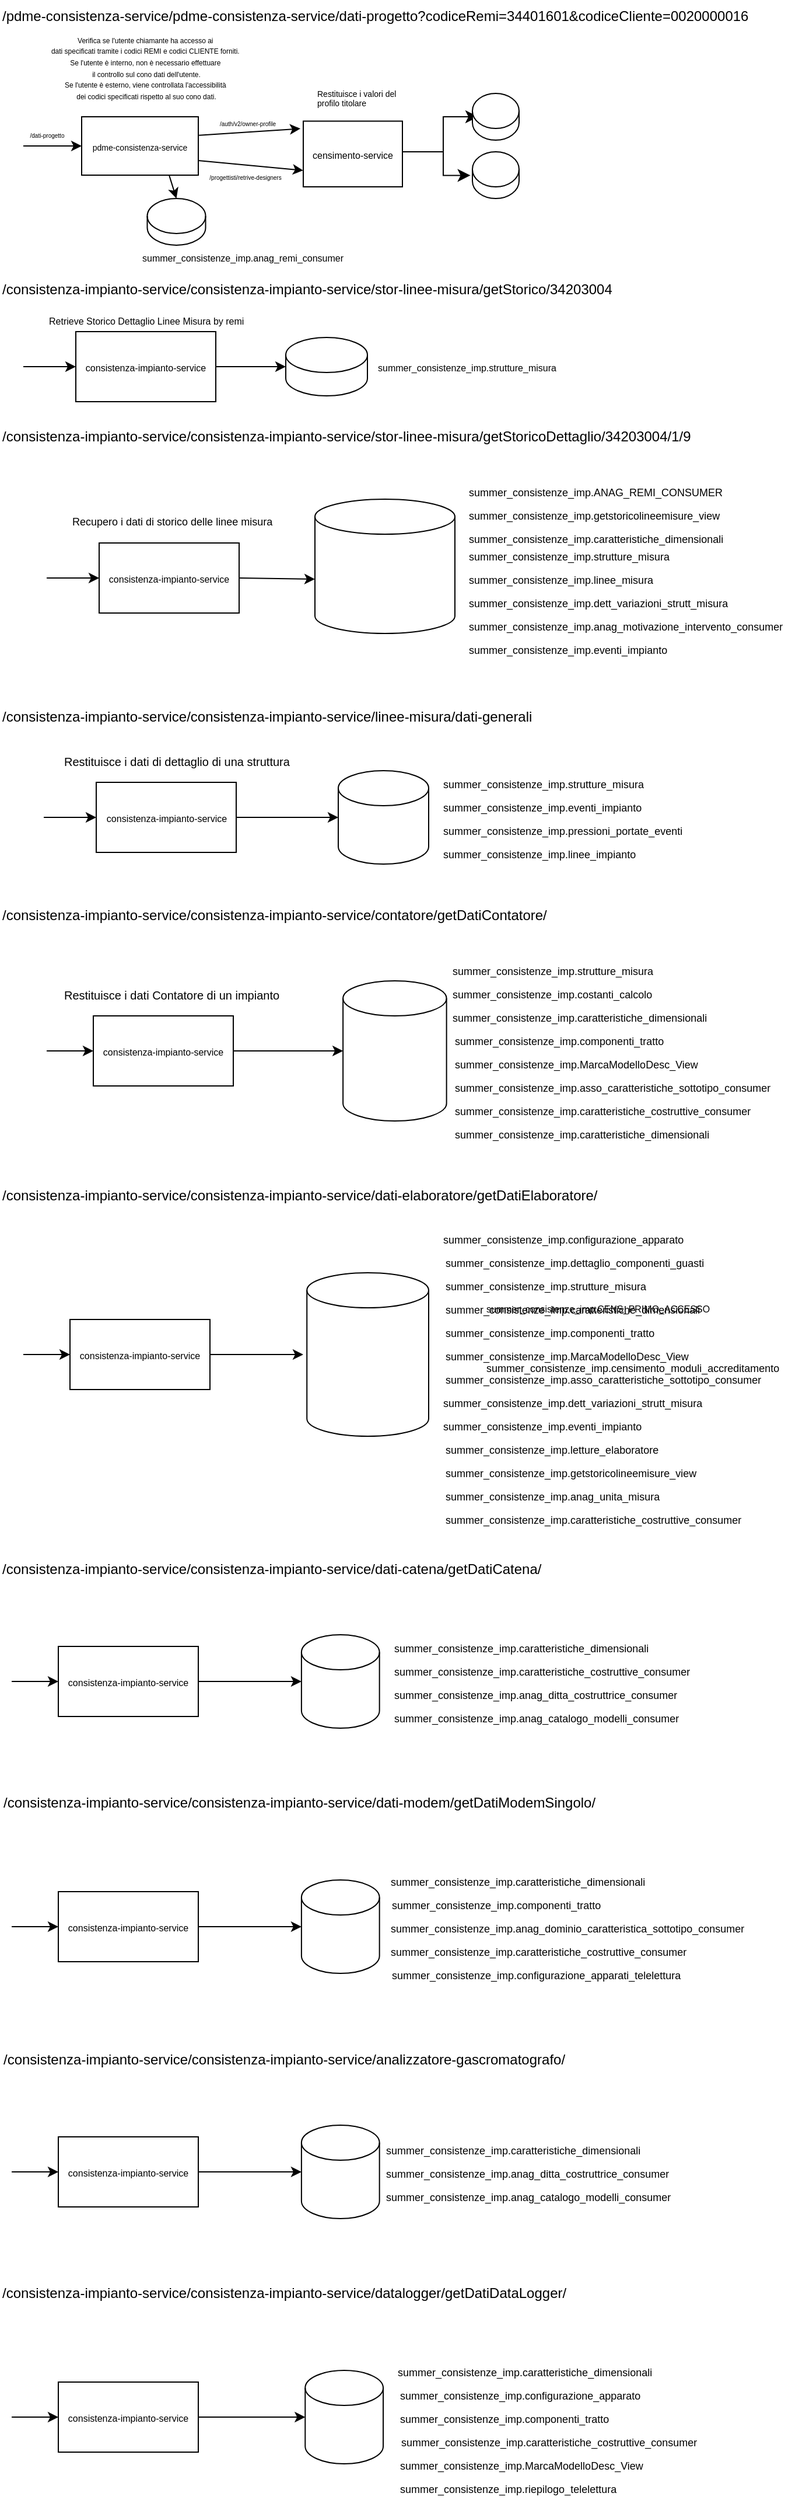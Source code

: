 <mxfile version="26.2.4">
  <diagram name="Page-1" id="8jOllRlOWKZDxfG04baL">
    <mxGraphModel dx="1068" dy="1668" grid="1" gridSize="10" guides="1" tooltips="1" connect="1" arrows="1" fold="1" page="1" pageScale="1" pageWidth="850" pageHeight="1100" math="0" shadow="0">
      <root>
        <mxCell id="0" />
        <mxCell id="1" parent="0" />
        <mxCell id="v2llBk8kRjkYERRfXgGO-4" value="" style="endArrow=classic;html=1;rounded=0;entryX=0;entryY=0.5;entryDx=0;entryDy=0;labelBackgroundColor=none;" parent="1" target="v2llBk8kRjkYERRfXgGO-14" edge="1">
          <mxGeometry width="50" height="50" relative="1" as="geometry">
            <mxPoint x="50" y="-945" as="sourcePoint" />
            <mxPoint x="80" y="-950" as="targetPoint" />
          </mxGeometry>
        </mxCell>
        <mxCell id="v2llBk8kRjkYERRfXgGO-5" value="&lt;span style=&quot;text-wrap-mode: wrap;&quot;&gt;/dati-progetto&lt;/span&gt;" style="edgeLabel;html=1;align=center;verticalAlign=middle;resizable=0;points=[];fontSize=5;fontColor=light-dark(#000000,#000000);labelBorderColor=none;labelBackgroundColor=light-dark(#FFFFFF,#FFFFFF);" parent="v2llBk8kRjkYERRfXgGO-4" vertex="1" connectable="0">
          <mxGeometry x="0.166" relative="1" as="geometry">
            <mxPoint x="-9" y="-10" as="offset" />
          </mxGeometry>
        </mxCell>
        <mxCell id="v2llBk8kRjkYERRfXgGO-8" value="&lt;div style=&quot;line-height: 80%;&quot;&gt;&lt;font style=&quot;font-size: 6px; line-height: 80%;&quot;&gt;Verifica se l&#39;utente chiamante ha accesso ai&amp;nbsp;&lt;/font&gt;&lt;div&gt;&lt;font style=&quot;font-size: 6px; line-height: 80%;&quot;&gt;dati specificati tramite i codici REMI e codici CLIENTE forniti.&amp;nbsp;&lt;/font&gt;&lt;/div&gt;&lt;div&gt;&lt;font style=&quot;font-size: 6px; line-height: 80%;&quot;&gt;Se l&#39;utente è interno, non è necessario effettuare&amp;nbsp;&lt;/font&gt;&lt;/div&gt;&lt;div&gt;&lt;font style=&quot;font-size: 6px; line-height: 80%;&quot;&gt;il controllo sul cono dati dell&#39;utente.&lt;/font&gt;&lt;/div&gt;&lt;div&gt;&lt;font style=&quot;font-size: 6px; line-height: 80%;&quot;&gt;Se l&#39;utente è esterno, viene controllata l&#39;accessibilità&amp;nbsp;&lt;/font&gt;&lt;/div&gt;&lt;div&gt;&lt;font style=&quot;font-size: 6px; line-height: 80%;&quot;&gt;dei codici specificati rispetto al suo cono dati.&lt;/font&gt;&lt;/div&gt;&lt;/div&gt;" style="text;html=1;verticalAlign=middle;labelPosition=center;verticalLabelPosition=middle;align=center;" parent="1" vertex="1">
          <mxGeometry x="90" y="-1046.25" width="130" height="66.25" as="geometry" />
        </mxCell>
        <mxCell id="v2llBk8kRjkYERRfXgGO-9" value="" style="endArrow=classic;html=1;rounded=0;exitX=1.006;exitY=0.317;exitDx=0;exitDy=0;entryX=-0.029;entryY=0.114;entryDx=0;entryDy=0;entryPerimeter=0;exitPerimeter=0;" parent="1" source="v2llBk8kRjkYERRfXgGO-14" target="v2llBk8kRjkYERRfXgGO-10" edge="1">
          <mxGeometry width="50" height="50" relative="1" as="geometry">
            <mxPoint x="210" y="-950" as="sourcePoint" />
            <mxPoint x="390" y="-950" as="targetPoint" />
          </mxGeometry>
        </mxCell>
        <mxCell id="v2llBk8kRjkYERRfXgGO-12" value="&lt;font style=&quot;font-size: 5px;&quot;&gt;/auth/v2/owner-profile&lt;/font&gt;" style="edgeLabel;html=1;align=center;verticalAlign=middle;resizable=0;points=[];" parent="v2llBk8kRjkYERRfXgGO-9" vertex="1" connectable="0">
          <mxGeometry x="-0.357" y="-1" relative="1" as="geometry">
            <mxPoint x="13" y="-11" as="offset" />
          </mxGeometry>
        </mxCell>
        <mxCell id="v2llBk8kRjkYERRfXgGO-10" value="&lt;font style=&quot;font-size: 8px;&quot;&gt;censimento-service&lt;/font&gt;" style="rounded=0;whiteSpace=wrap;html=1;verticalAlign=middle;" parent="1" vertex="1">
          <mxGeometry x="290" y="-966.25" width="85" height="56.25" as="geometry" />
        </mxCell>
        <mxCell id="v2llBk8kRjkYERRfXgGO-14" value="&lt;font style=&quot;font-size: 7px;&quot;&gt;pdme-consistenza-service&lt;/font&gt;" style="rounded=0;whiteSpace=wrap;html=1;" parent="1" vertex="1">
          <mxGeometry x="100" y="-970" width="100" height="50" as="geometry" />
        </mxCell>
        <mxCell id="v2llBk8kRjkYERRfXgGO-15" value="" style="edgeStyle=elbowEdgeStyle;elbow=horizontal;endArrow=classic;html=1;curved=0;rounded=0;endSize=8;startSize=8;entryX=0;entryY=0.5;entryDx=0;entryDy=0;entryPerimeter=0;" parent="1" edge="1">
          <mxGeometry width="50" height="50" relative="1" as="geometry">
            <mxPoint x="380" y="-940" as="sourcePoint" />
            <mxPoint x="440" y="-970.0" as="targetPoint" />
            <Array as="points">
              <mxPoint x="410" y="-970" />
            </Array>
          </mxGeometry>
        </mxCell>
        <mxCell id="v2llBk8kRjkYERRfXgGO-16" value="" style="shape=cylinder3;whiteSpace=wrap;html=1;boundedLbl=1;backgroundOutline=1;size=15;" parent="1" vertex="1">
          <mxGeometry x="435" y="-990" width="40" height="40" as="geometry" />
        </mxCell>
        <mxCell id="v2llBk8kRjkYERRfXgGO-20" value="summer_consistenze_imp.CENS_PRIMO_ACCESSO" style="text;whiteSpace=wrap;fontSize=8;" parent="1" vertex="1">
          <mxGeometry x="445" y="40" width="275" height="20" as="geometry" />
        </mxCell>
        <mxCell id="v2llBk8kRjkYERRfXgGO-21" value="" style="edgeStyle=elbowEdgeStyle;elbow=horizontal;endArrow=classic;html=1;curved=0;rounded=0;endSize=8;startSize=8;entryX=-0.042;entryY=0.506;entryDx=0;entryDy=0;entryPerimeter=0;" parent="1" target="v2llBk8kRjkYERRfXgGO-22" edge="1">
          <mxGeometry width="50" height="50" relative="1" as="geometry">
            <mxPoint x="375" y="-940" as="sourcePoint" />
            <mxPoint x="437.6" y="-970.2" as="targetPoint" />
            <Array as="points">
              <mxPoint x="410" y="-950" />
            </Array>
          </mxGeometry>
        </mxCell>
        <mxCell id="v2llBk8kRjkYERRfXgGO-22" value="" style="shape=cylinder3;whiteSpace=wrap;html=1;boundedLbl=1;backgroundOutline=1;size=15;" parent="1" vertex="1">
          <mxGeometry x="435" y="-940" width="40" height="40" as="geometry" />
        </mxCell>
        <mxCell id="v2llBk8kRjkYERRfXgGO-23" value="summer_consistenze_imp.censimento_moduli_accreditamento" style="text;whiteSpace=wrap;fontSize=9;" parent="1" vertex="1">
          <mxGeometry x="445" y="90" width="255" height="20" as="geometry" />
        </mxCell>
        <mxCell id="v2llBk8kRjkYERRfXgGO-24" value="Restituisce i valori del profilo titolare" style="text;whiteSpace=wrap;fontSize=7;" parent="1" vertex="1">
          <mxGeometry x="300" y="-1000" width="80" height="40" as="geometry" />
        </mxCell>
        <mxCell id="v2llBk8kRjkYERRfXgGO-30" value="" style="shape=cylinder3;whiteSpace=wrap;html=1;boundedLbl=1;backgroundOutline=1;size=15;" parent="1" vertex="1">
          <mxGeometry x="156.25" y="-900" width="50" height="40" as="geometry" />
        </mxCell>
        <mxCell id="v2llBk8kRjkYERRfXgGO-31" value="summer_consistenze_imp.anag_remi_consumer" style="text;whiteSpace=wrap;fontSize=8;" parent="1" vertex="1">
          <mxGeometry x="150" y="-860" width="80" height="30" as="geometry" />
        </mxCell>
        <mxCell id="v2llBk8kRjkYERRfXgGO-32" value="" style="endArrow=classic;html=1;rounded=0;exitX=0.75;exitY=1;exitDx=0;exitDy=0;entryX=0.5;entryY=0;entryDx=0;entryDy=0;entryPerimeter=0;" parent="1" source="v2llBk8kRjkYERRfXgGO-14" target="v2llBk8kRjkYERRfXgGO-30" edge="1">
          <mxGeometry width="50" height="50" relative="1" as="geometry">
            <mxPoint x="300" y="-870" as="sourcePoint" />
            <mxPoint x="350" y="-920" as="targetPoint" />
          </mxGeometry>
        </mxCell>
        <mxCell id="v2llBk8kRjkYERRfXgGO-33" value="" style="endArrow=classic;html=1;rounded=0;exitX=1;exitY=0.75;exitDx=0;exitDy=0;entryX=0;entryY=0.75;entryDx=0;entryDy=0;" parent="1" source="v2llBk8kRjkYERRfXgGO-14" target="v2llBk8kRjkYERRfXgGO-10" edge="1">
          <mxGeometry width="50" height="50" relative="1" as="geometry">
            <mxPoint x="320" y="-870" as="sourcePoint" />
            <mxPoint x="370" y="-920" as="targetPoint" />
          </mxGeometry>
        </mxCell>
        <mxCell id="v2llBk8kRjkYERRfXgGO-34" value="/progettisti/retrive-designers" style="edgeLabel;html=1;align=center;verticalAlign=middle;resizable=0;points=[];fontSize=5;" parent="v2llBk8kRjkYERRfXgGO-33" vertex="1" connectable="0">
          <mxGeometry x="-0.558" y="-1" relative="1" as="geometry">
            <mxPoint x="20" y="10" as="offset" />
          </mxGeometry>
        </mxCell>
        <mxCell id="v2llBk8kRjkYERRfXgGO-35" value="&lt;span style=&quot;&quot; data-teams=&quot;true&quot;&gt;&lt;font style=&quot;color: light-dark(rgb(0, 0, 0), rgb(0, 0, 0));&quot;&gt;/pdme-consistenza-service/pdme-consistenza-service/dati-progetto?codiceRemi=34401601&amp;amp;codiceCliente=0020000016&lt;/font&gt;&lt;/span&gt;" style="text;whiteSpace=wrap;html=1;labelBackgroundColor=light-dark(#FFFFFF,#FFFFFF);" parent="1" vertex="1">
          <mxGeometry x="30" y="-1070" width="670" height="50" as="geometry" />
        </mxCell>
        <mxCell id="v2llBk8kRjkYERRfXgGO-36" value="&lt;span style=&quot;&quot; data-teams=&quot;true&quot;&gt;&lt;font style=&quot;color: light-dark(rgb(0, 0, 0), rgb(0, 0, 0));&quot;&gt;/consistenza-impianto-service/consistenza-impianto-service/stor-linee-misura/getStorico/34203004&lt;/font&gt;&lt;/span&gt;" style="text;whiteSpace=wrap;html=1;labelBackgroundColor=light-dark(#FFFFFF,#FFFFFF);" parent="1" vertex="1">
          <mxGeometry x="30" y="-836" width="560" height="50" as="geometry" />
        </mxCell>
        <mxCell id="v2llBk8kRjkYERRfXgGO-37" value="&lt;font style=&quot;font-size: 8px;&quot;&gt;consistenza-impianto-service&lt;/font&gt;" style="rounded=0;whiteSpace=wrap;html=1;" parent="1" vertex="1">
          <mxGeometry x="95" y="-786" width="120" height="60" as="geometry" />
        </mxCell>
        <mxCell id="v2llBk8kRjkYERRfXgGO-38" value="" style="endArrow=classic;html=1;rounded=0;entryX=0;entryY=0.5;entryDx=0;entryDy=0;" parent="1" target="v2llBk8kRjkYERRfXgGO-37" edge="1">
          <mxGeometry width="50" height="50" relative="1" as="geometry">
            <mxPoint x="50" y="-756" as="sourcePoint" />
            <mxPoint x="300" y="-856" as="targetPoint" />
          </mxGeometry>
        </mxCell>
        <mxCell id="v2llBk8kRjkYERRfXgGO-39" value="Retrieve Storico Dettaglio Linee Misura by remi" style="text;whiteSpace=wrap;fontSize=8;" parent="1" vertex="1">
          <mxGeometry x="70" y="-806" width="190" height="30" as="geometry" />
        </mxCell>
        <mxCell id="v2llBk8kRjkYERRfXgGO-40" value="" style="shape=cylinder3;whiteSpace=wrap;html=1;boundedLbl=1;backgroundOutline=1;size=15;" parent="1" vertex="1">
          <mxGeometry x="275" y="-781" width="70" height="50" as="geometry" />
        </mxCell>
        <mxCell id="v2llBk8kRjkYERRfXgGO-41" value="summer_consistenze_imp.strutture_misura" style="text;whiteSpace=wrap;fontSize=8;" parent="1" vertex="1">
          <mxGeometry x="352.27" y="-766" width="175" height="20" as="geometry" />
        </mxCell>
        <mxCell id="v2llBk8kRjkYERRfXgGO-42" value="" style="endArrow=classic;html=1;rounded=0;exitX=1;exitY=0.5;exitDx=0;exitDy=0;entryX=0;entryY=0.5;entryDx=0;entryDy=0;entryPerimeter=0;" parent="1" source="v2llBk8kRjkYERRfXgGO-37" target="v2llBk8kRjkYERRfXgGO-40" edge="1">
          <mxGeometry width="50" height="50" relative="1" as="geometry">
            <mxPoint x="290" y="-776" as="sourcePoint" />
            <mxPoint x="340" y="-826" as="targetPoint" />
          </mxGeometry>
        </mxCell>
        <mxCell id="v2llBk8kRjkYERRfXgGO-43" value="&lt;span data-teams=&quot;true&quot;&gt;/consistenza-impianto-service/consistenza-impianto-service/stor-linee-misura/getStoricoDettaglio/34203004/1/9&lt;/span&gt;" style="text;whiteSpace=wrap;html=1;labelBackgroundColor=light-dark(#FFFFFF,#FFFFFF);fontColor=light-dark(#000000,#000000);" parent="1" vertex="1">
          <mxGeometry x="30" y="-710" width="680" height="30" as="geometry" />
        </mxCell>
        <mxCell id="v2llBk8kRjkYERRfXgGO-44" value="&lt;font style=&quot;font-size: 8px;&quot;&gt;consistenza-impianto-service&lt;/font&gt;" style="rounded=0;whiteSpace=wrap;html=1;" parent="1" vertex="1">
          <mxGeometry x="115" y="-605" width="120" height="60" as="geometry" />
        </mxCell>
        <mxCell id="v2llBk8kRjkYERRfXgGO-45" value="" style="endArrow=classic;html=1;rounded=0;entryX=0;entryY=0.5;entryDx=0;entryDy=0;" parent="1" target="v2llBk8kRjkYERRfXgGO-44" edge="1">
          <mxGeometry width="50" height="50" relative="1" as="geometry">
            <mxPoint x="70" y="-575" as="sourcePoint" />
            <mxPoint x="320" y="-675" as="targetPoint" />
          </mxGeometry>
        </mxCell>
        <mxCell id="v2llBk8kRjkYERRfXgGO-46" value="Recupero i dati di storico delle linee misura" style="text;whiteSpace=wrap;fontSize=9;" parent="1" vertex="1">
          <mxGeometry x="90" y="-635" width="200" height="20" as="geometry" />
        </mxCell>
        <mxCell id="v2llBk8kRjkYERRfXgGO-49" value="" style="shape=cylinder3;whiteSpace=wrap;html=1;boundedLbl=1;backgroundOutline=1;size=15;" parent="1" vertex="1">
          <mxGeometry x="300" y="-642.5" width="120" height="115" as="geometry" />
        </mxCell>
        <mxCell id="v2llBk8kRjkYERRfXgGO-50" value="summer_consistenze_imp.ANAG_REMI_CONSUMER" style="text;whiteSpace=wrap;fontSize=9;" parent="1" vertex="1">
          <mxGeometry x="430" y="-660" width="125" height="20" as="geometry" />
        </mxCell>
        <mxCell id="v2llBk8kRjkYERRfXgGO-52" value="summer_consistenze_imp.getstoricolineemisure_view" style="text;whiteSpace=wrap;fontSize=9;" parent="1" vertex="1">
          <mxGeometry x="430" y="-640" width="125" height="20" as="geometry" />
        </mxCell>
        <mxCell id="v2llBk8kRjkYERRfXgGO-54" value="summer_consistenze_imp.caratteristiche_dimensionali" style="text;whiteSpace=wrap;fontSize=9;" parent="1" vertex="1">
          <mxGeometry x="430" y="-620" width="180" height="40" as="geometry" />
        </mxCell>
        <mxCell id="v2llBk8kRjkYERRfXgGO-56" value="summer_consistenze_imp.strutture_misura" style="text;whiteSpace=wrap;fontSize=9;" parent="1" vertex="1">
          <mxGeometry x="430" y="-605" width="120" height="40" as="geometry" />
        </mxCell>
        <mxCell id="v2llBk8kRjkYERRfXgGO-58" value="summer_consistenze_imp.linee_misura" style="text;whiteSpace=wrap;fontSize=9;" parent="1" vertex="1">
          <mxGeometry x="430" y="-585" width="100" height="40" as="geometry" />
        </mxCell>
        <mxCell id="v2llBk8kRjkYERRfXgGO-60" value="summer_consistenze_imp.dett_variazioni_strutt_misura" style="text;whiteSpace=wrap;fontSize=9;" parent="1" vertex="1">
          <mxGeometry x="430" y="-565" width="190" height="40" as="geometry" />
        </mxCell>
        <mxCell id="v2llBk8kRjkYERRfXgGO-62" value="summer_consistenze_imp.anag_motivazione_intervento_consumer" style="text;whiteSpace=wrap;fontSize=9;" parent="1" vertex="1">
          <mxGeometry x="430" y="-545" width="270" height="25" as="geometry" />
        </mxCell>
        <mxCell id="v2llBk8kRjkYERRfXgGO-64" value="summer_consistenze_imp.eventi_impianto" style="text;whiteSpace=wrap;fontSize=9;" parent="1" vertex="1">
          <mxGeometry x="430" y="-525" width="170" height="25" as="geometry" />
        </mxCell>
        <mxCell id="v2llBk8kRjkYERRfXgGO-65" value="" style="endArrow=classic;html=1;rounded=0;exitX=1;exitY=0.5;exitDx=0;exitDy=0;" parent="1" source="v2llBk8kRjkYERRfXgGO-44" edge="1">
          <mxGeometry width="50" height="50" relative="1" as="geometry">
            <mxPoint x="390" y="-470" as="sourcePoint" />
            <mxPoint x="300" y="-574" as="targetPoint" />
          </mxGeometry>
        </mxCell>
        <mxCell id="v2llBk8kRjkYERRfXgGO-66" value="&lt;span data-teams=&quot;true&quot;&gt;/consistenza-impianto-service/consistenza-impianto-service/linee-misura/dati-generali&lt;/span&gt;" style="text;whiteSpace=wrap;html=1;labelBackgroundColor=light-dark(#FFFFFF,#FFFFFF);fontColor=light-dark(#000000,#000000);" parent="1" vertex="1">
          <mxGeometry x="30" y="-470" width="490" height="20" as="geometry" />
        </mxCell>
        <mxCell id="v2llBk8kRjkYERRfXgGO-67" value="&lt;font style=&quot;font-size: 8px;&quot;&gt;consistenza-impianto-service&lt;/font&gt;" style="rounded=0;whiteSpace=wrap;html=1;" parent="1" vertex="1">
          <mxGeometry x="112.5" y="-400" width="120" height="60" as="geometry" />
        </mxCell>
        <mxCell id="v2llBk8kRjkYERRfXgGO-68" value="" style="endArrow=classic;html=1;rounded=0;entryX=0;entryY=0.5;entryDx=0;entryDy=0;" parent="1" target="v2llBk8kRjkYERRfXgGO-67" edge="1">
          <mxGeometry width="50" height="50" relative="1" as="geometry">
            <mxPoint x="67.5" y="-370" as="sourcePoint" />
            <mxPoint x="317.5" y="-470" as="targetPoint" />
          </mxGeometry>
        </mxCell>
        <mxCell id="v2llBk8kRjkYERRfXgGO-69" value="Restituisce i dati di dettaglio di una struttura" style="text;whiteSpace=wrap;fontSize=10;" parent="1" vertex="1">
          <mxGeometry x="82.5" y="-430" width="200" height="30" as="geometry" />
        </mxCell>
        <mxCell id="v2llBk8kRjkYERRfXgGO-71" value="summer_consistenze_imp.strutture_misura" style="text;whiteSpace=wrap;fontSize=9;" parent="1" vertex="1">
          <mxGeometry x="407.5" y="-410" width="80" height="20" as="geometry" />
        </mxCell>
        <mxCell id="v2llBk8kRjkYERRfXgGO-72" value="" style="shape=cylinder3;whiteSpace=wrap;html=1;boundedLbl=1;backgroundOutline=1;size=15;" parent="1" vertex="1">
          <mxGeometry x="320" y="-410" width="77.5" height="80" as="geometry" />
        </mxCell>
        <mxCell id="v2llBk8kRjkYERRfXgGO-73" value="summer_consistenze_imp.eventi_impianto" style="text;whiteSpace=wrap;fontSize=9;" parent="1" vertex="1">
          <mxGeometry x="407.5" y="-390" width="90" height="30" as="geometry" />
        </mxCell>
        <mxCell id="v2llBk8kRjkYERRfXgGO-74" value="summer_consistenze_imp.pressioni_portate_eventi" style="text;whiteSpace=wrap;fontSize=9;" parent="1" vertex="1">
          <mxGeometry x="407.5" y="-370" width="100" height="20" as="geometry" />
        </mxCell>
        <mxCell id="v2llBk8kRjkYERRfXgGO-75" value="summer_consistenze_imp.linee_impianto" style="text;whiteSpace=wrap;fontSize=9;" parent="1" vertex="1">
          <mxGeometry x="407.5" y="-350" width="60" height="20" as="geometry" />
        </mxCell>
        <mxCell id="v2llBk8kRjkYERRfXgGO-76" value="" style="endArrow=classic;html=1;rounded=0;exitX=1;exitY=0.5;exitDx=0;exitDy=0;entryX=0;entryY=0.5;entryDx=0;entryDy=0;entryPerimeter=0;" parent="1" source="v2llBk8kRjkYERRfXgGO-67" target="v2llBk8kRjkYERRfXgGO-72" edge="1">
          <mxGeometry width="50" height="50" relative="1" as="geometry">
            <mxPoint x="420" y="-400" as="sourcePoint" />
            <mxPoint x="470" y="-450" as="targetPoint" />
          </mxGeometry>
        </mxCell>
        <mxCell id="v2llBk8kRjkYERRfXgGO-77" value="&lt;span data-teams=&quot;true&quot;&gt;/consistenza-impianto-service/consistenza-impianto-service/contatore/getDatiContatore/&lt;/span&gt;" style="text;whiteSpace=wrap;html=1;fontColor=light-dark(#000000,#000000);labelBackgroundColor=light-dark(#FFFFFF,#FFFFFF);" parent="1" vertex="1">
          <mxGeometry x="30" y="-300" width="500" height="30" as="geometry" />
        </mxCell>
        <mxCell id="v2llBk8kRjkYERRfXgGO-78" value="&lt;font style=&quot;font-size: 8px;&quot;&gt;consistenza-impianto-service&lt;/font&gt;" style="rounded=0;whiteSpace=wrap;html=1;" parent="1" vertex="1">
          <mxGeometry x="110" y="-200" width="120" height="60" as="geometry" />
        </mxCell>
        <mxCell id="v2llBk8kRjkYERRfXgGO-79" value="" style="endArrow=classic;html=1;rounded=0;entryX=0;entryY=0.5;entryDx=0;entryDy=0;" parent="1" target="v2llBk8kRjkYERRfXgGO-78" edge="1">
          <mxGeometry width="50" height="50" relative="1" as="geometry">
            <mxPoint x="70" y="-170" as="sourcePoint" />
            <mxPoint x="315" y="-270" as="targetPoint" />
          </mxGeometry>
        </mxCell>
        <mxCell id="v2llBk8kRjkYERRfXgGO-80" value="Restituisce i dati Contatore di un impianto" style="text;whiteSpace=wrap;fontSize=10;" parent="1" vertex="1">
          <mxGeometry x="82.5" y="-230" width="197.5" height="20" as="geometry" />
        </mxCell>
        <mxCell id="v2llBk8kRjkYERRfXgGO-81" value="summer_consistenze_imp.strutture_misura" style="text;whiteSpace=wrap;fontSize=9;" parent="1" vertex="1">
          <mxGeometry x="415.94" y="-250" width="72.5" height="20" as="geometry" />
        </mxCell>
        <mxCell id="v2llBk8kRjkYERRfXgGO-82" value="" style="shape=cylinder3;whiteSpace=wrap;html=1;boundedLbl=1;backgroundOutline=1;size=15;" parent="1" vertex="1">
          <mxGeometry x="324.07" y="-230" width="88.75" height="120" as="geometry" />
        </mxCell>
        <mxCell id="v2llBk8kRjkYERRfXgGO-83" value="summer_consistenze_imp.costanti_calcolo" style="text;whiteSpace=wrap;fontSize=9;" parent="1" vertex="1">
          <mxGeometry x="415.94" y="-230" width="72.5" height="20" as="geometry" />
        </mxCell>
        <mxCell id="v2llBk8kRjkYERRfXgGO-84" value="summer_consistenze_imp.caratteristiche_dimensionali" style="text;whiteSpace=wrap;fontSize=9;" parent="1" vertex="1">
          <mxGeometry x="415.94" y="-210" width="120" height="20" as="geometry" />
        </mxCell>
        <mxCell id="v2llBk8kRjkYERRfXgGO-85" value="summer_consistenze_imp.componenti_tratto" style="text;whiteSpace=wrap;fontSize=9;" parent="1" vertex="1">
          <mxGeometry x="418.44" y="-190" width="85" height="20" as="geometry" />
        </mxCell>
        <mxCell id="v2llBk8kRjkYERRfXgGO-86" value="summer_consistenze_imp.MarcaModelloDesc_View" style="text;whiteSpace=wrap;fontSize=9;" parent="1" vertex="1">
          <mxGeometry x="418.44" y="-170" width="110" height="20" as="geometry" />
        </mxCell>
        <mxCell id="v2llBk8kRjkYERRfXgGO-87" value="summer_consistenze_imp.asso_caratteristiche_sottotipo_consumer" style="text;whiteSpace=wrap;fontSize=9;" parent="1" vertex="1">
          <mxGeometry x="418.44" y="-150" width="172.5" height="30" as="geometry" />
        </mxCell>
        <mxCell id="v2llBk8kRjkYERRfXgGO-88" value="summer_consistenze_imp.caratteristiche_costruttive_consumer" style="text;whiteSpace=wrap;fontSize=9;" parent="1" vertex="1">
          <mxGeometry x="418.44" y="-130" width="150" height="20" as="geometry" />
        </mxCell>
        <mxCell id="v2llBk8kRjkYERRfXgGO-89" value="summer_consistenze_imp.caratteristiche_dimensionali" style="text;whiteSpace=wrap;fontSize=9;" parent="1" vertex="1">
          <mxGeometry x="418.44" y="-110" width="120" height="20" as="geometry" />
        </mxCell>
        <mxCell id="v2llBk8kRjkYERRfXgGO-90" value="" style="endArrow=classic;html=1;rounded=0;exitX=1;exitY=0.5;exitDx=0;exitDy=0;entryX=0;entryY=0.5;entryDx=0;entryDy=0;entryPerimeter=0;" parent="1" source="v2llBk8kRjkYERRfXgGO-78" target="v2llBk8kRjkYERRfXgGO-82" edge="1">
          <mxGeometry width="50" height="50" relative="1" as="geometry">
            <mxPoint x="320" y="-150" as="sourcePoint" />
            <mxPoint x="370" y="-200" as="targetPoint" />
          </mxGeometry>
        </mxCell>
        <mxCell id="v2llBk8kRjkYERRfXgGO-91" value="&lt;span data-teams=&quot;true&quot;&gt;/consistenza-impianto-service/consistenza-impianto-service/dati-elaboratore/getDatiElaboratore/&lt;/span&gt;" style="text;whiteSpace=wrap;html=1;labelBackgroundColor=light-dark(#FFFFFF,#FFFFFF);fontColor=light-dark(#000000,#000000);" parent="1" vertex="1">
          <mxGeometry x="30" y="-60" width="560" height="40" as="geometry" />
        </mxCell>
        <mxCell id="v2llBk8kRjkYERRfXgGO-92" value="&lt;font style=&quot;font-size: 8px;&quot;&gt;consistenza-impianto-service&lt;/font&gt;" style="rounded=0;whiteSpace=wrap;html=1;" parent="1" vertex="1">
          <mxGeometry x="90" y="60" width="120" height="60" as="geometry" />
        </mxCell>
        <mxCell id="v2llBk8kRjkYERRfXgGO-93" value="" style="endArrow=classic;html=1;rounded=0;entryX=0;entryY=0.5;entryDx=0;entryDy=0;" parent="1" target="v2llBk8kRjkYERRfXgGO-92" edge="1">
          <mxGeometry width="50" height="50" relative="1" as="geometry">
            <mxPoint x="50" y="90" as="sourcePoint" />
            <mxPoint x="295" y="-10" as="targetPoint" />
          </mxGeometry>
        </mxCell>
        <mxCell id="v2llBk8kRjkYERRfXgGO-94" value="summer_consistenze_imp.configurazione_apparato" style="text;whiteSpace=wrap;fontSize=9;" parent="1" vertex="1">
          <mxGeometry x="407.5" y="-20" width="101.56" height="20" as="geometry" />
        </mxCell>
        <mxCell id="v2llBk8kRjkYERRfXgGO-95" value="" style="shape=cylinder3;whiteSpace=wrap;html=1;boundedLbl=1;backgroundOutline=1;size=15;" parent="1" vertex="1">
          <mxGeometry x="293.12" y="20" width="104.38" height="140" as="geometry" />
        </mxCell>
        <mxCell id="v2llBk8kRjkYERRfXgGO-96" value="summer_consistenze_imp.dettaglio_componenti_guasti" style="text;whiteSpace=wrap;fontSize=9;" parent="1" vertex="1">
          <mxGeometry x="410" width="120" height="20" as="geometry" />
        </mxCell>
        <mxCell id="v2llBk8kRjkYERRfXgGO-97" value="summer_consistenze_imp.strutture_misura" style="text;whiteSpace=wrap;fontSize=9;" parent="1" vertex="1">
          <mxGeometry x="410" y="20" width="80" height="20" as="geometry" />
        </mxCell>
        <mxCell id="v2llBk8kRjkYERRfXgGO-98" value="summer_consistenze_imp.caratteristiche_dimensionali" style="text;whiteSpace=wrap;fontSize=9;" parent="1" vertex="1">
          <mxGeometry x="410" y="40" width="120" height="20" as="geometry" />
        </mxCell>
        <mxCell id="v2llBk8kRjkYERRfXgGO-99" value="summer_consistenze_imp.componenti_tratto" style="text;whiteSpace=wrap;fontSize=9;" parent="1" vertex="1">
          <mxGeometry x="410" y="60" width="80" height="20" as="geometry" />
        </mxCell>
        <mxCell id="v2llBk8kRjkYERRfXgGO-100" value="summer_consistenze_imp.MarcaModelloDesc_View" style="text;whiteSpace=wrap;fontSize=9;" parent="1" vertex="1">
          <mxGeometry x="410" y="80" width="110" height="20" as="geometry" />
        </mxCell>
        <mxCell id="v2llBk8kRjkYERRfXgGO-101" value="summer_consistenze_imp.asso_caratteristiche_sottotipo_consumer" style="text;whiteSpace=wrap;fontSize=9;" parent="1" vertex="1">
          <mxGeometry x="410" y="100" width="170" height="20" as="geometry" />
        </mxCell>
        <mxCell id="v2llBk8kRjkYERRfXgGO-102" value="summer_consistenze_imp.dett_variazioni_strutt_misura" style="text;whiteSpace=wrap;fontSize=9;" parent="1" vertex="1">
          <mxGeometry x="407.5" y="120" width="130" height="20" as="geometry" />
        </mxCell>
        <mxCell id="v2llBk8kRjkYERRfXgGO-103" value="summer_consistenze_imp.eventi_impianto" style="text;whiteSpace=wrap;fontSize=9;" parent="1" vertex="1">
          <mxGeometry x="407.5" y="140" width="70" height="20" as="geometry" />
        </mxCell>
        <mxCell id="v2llBk8kRjkYERRfXgGO-104" value="summer_consistenze_imp.letture_elaboratore" style="text;whiteSpace=wrap;fontSize=9;" parent="1" vertex="1">
          <mxGeometry x="410" y="160" width="90" height="20" as="geometry" />
        </mxCell>
        <mxCell id="v2llBk8kRjkYERRfXgGO-105" value="summer_consistenze_imp.getstoricolineemisure_view" style="text;whiteSpace=wrap;fontSize=9;" parent="1" vertex="1">
          <mxGeometry x="410" y="180" width="110" height="20" as="geometry" />
        </mxCell>
        <mxCell id="v2llBk8kRjkYERRfXgGO-106" value="summer_consistenze_imp.anag_unita_misura" style="text;whiteSpace=wrap;fontSize=9;" parent="1" vertex="1">
          <mxGeometry x="410" y="200" width="95" height="20" as="geometry" />
        </mxCell>
        <mxCell id="v2llBk8kRjkYERRfXgGO-108" value="" style="endArrow=classic;html=1;rounded=0;exitX=1;exitY=0.5;exitDx=0;exitDy=0;" parent="1" source="v2llBk8kRjkYERRfXgGO-92" edge="1">
          <mxGeometry width="50" height="50" relative="1" as="geometry">
            <mxPoint x="380" y="130" as="sourcePoint" />
            <mxPoint x="290" y="90" as="targetPoint" />
          </mxGeometry>
        </mxCell>
        <mxCell id="v2llBk8kRjkYERRfXgGO-109" value="&lt;span data-teams=&quot;true&quot;&gt;/consistenza-impianto-service/consistenza-impianto-service/dati-catena/getDatiCatena/&lt;/span&gt;" style="text;whiteSpace=wrap;html=1;fontColor=light-dark(#000000,#000000);labelBackgroundColor=light-dark(#FFFFFF,#FFFFFF);" parent="1" vertex="1">
          <mxGeometry x="30" y="260" width="500" height="40" as="geometry" />
        </mxCell>
        <mxCell id="v2llBk8kRjkYERRfXgGO-110" value="&lt;font style=&quot;font-size: 8px;&quot;&gt;consistenza-impianto-service&lt;/font&gt;" style="rounded=0;whiteSpace=wrap;html=1;" parent="1" vertex="1">
          <mxGeometry x="80" y="340" width="120" height="60" as="geometry" />
        </mxCell>
        <mxCell id="v2llBk8kRjkYERRfXgGO-111" value="" style="endArrow=classic;html=1;rounded=0;entryX=0;entryY=0.5;entryDx=0;entryDy=0;" parent="1" target="v2llBk8kRjkYERRfXgGO-110" edge="1">
          <mxGeometry width="50" height="50" relative="1" as="geometry">
            <mxPoint x="40" y="370" as="sourcePoint" />
            <mxPoint x="285" y="270" as="targetPoint" />
          </mxGeometry>
        </mxCell>
        <mxCell id="v2llBk8kRjkYERRfXgGO-112" value="summer_consistenze_imp.caratteristiche_dimensionali" style="text;whiteSpace=wrap;fontSize=9;" parent="1" vertex="1">
          <mxGeometry x="365.94" y="330" width="120" height="20" as="geometry" />
        </mxCell>
        <mxCell id="v2llBk8kRjkYERRfXgGO-114" value="" style="shape=cylinder3;whiteSpace=wrap;html=1;boundedLbl=1;backgroundOutline=1;size=15;" parent="1" vertex="1">
          <mxGeometry x="288.45" y="330" width="66.88" height="80" as="geometry" />
        </mxCell>
        <mxCell id="v2llBk8kRjkYERRfXgGO-115" value="summer_consistenze_imp.caratteristiche_costruttive_consumer" style="text;whiteSpace=wrap;fontSize=9;" parent="1" vertex="1">
          <mxGeometry x="365.94" y="350" width="154.06" height="20" as="geometry" />
        </mxCell>
        <mxCell id="v2llBk8kRjkYERRfXgGO-116" value="summer_consistenze_imp.caratteristiche_costruttive_consumer" style="text;whiteSpace=wrap;fontSize=9;" parent="1" vertex="1">
          <mxGeometry x="410" y="220" width="154.06" height="20" as="geometry" />
        </mxCell>
        <mxCell id="v2llBk8kRjkYERRfXgGO-117" value="summer_consistenze_imp.anag_ditta_costruttrice_consumer" style="text;whiteSpace=wrap;fontSize=9;" parent="1" vertex="1">
          <mxGeometry x="365.94" y="370" width="140" height="20" as="geometry" />
        </mxCell>
        <mxCell id="v2llBk8kRjkYERRfXgGO-118" value="summer_consistenze_imp.anag_catalogo_modelli_consumer" style="text;whiteSpace=wrap;fontSize=9;" parent="1" vertex="1">
          <mxGeometry x="366.26" y="390" width="140" height="20" as="geometry" />
        </mxCell>
        <mxCell id="v2llBk8kRjkYERRfXgGO-119" value="" style="endArrow=classic;html=1;rounded=0;exitX=1;exitY=0.5;exitDx=0;exitDy=0;entryX=0;entryY=0.5;entryDx=0;entryDy=0;entryPerimeter=0;" parent="1" source="v2llBk8kRjkYERRfXgGO-110" target="v2llBk8kRjkYERRfXgGO-114" edge="1">
          <mxGeometry width="50" height="50" relative="1" as="geometry">
            <mxPoint x="191.35" y="410.0" as="sourcePoint" />
            <mxPoint x="280.004" y="419.58" as="targetPoint" />
          </mxGeometry>
        </mxCell>
        <mxCell id="v2llBk8kRjkYERRfXgGO-120" value="&lt;span data-teams=&quot;true&quot;&gt;/consistenza-impianto-service/consistenza-impianto-service/dati-modem/getDatiModemSingolo/&lt;/span&gt;" style="text;whiteSpace=wrap;html=1;fontSize=12;fontColor=light-dark(#000000,#000000);labelBackgroundColor=light-dark(#FFFFFF,#FFFFFF);" parent="1" vertex="1">
          <mxGeometry x="30.94" y="460" width="560" height="40" as="geometry" />
        </mxCell>
        <mxCell id="v2llBk8kRjkYERRfXgGO-125" value="&lt;font style=&quot;font-size: 8px;&quot;&gt;consistenza-impianto-service&lt;/font&gt;" style="rounded=0;whiteSpace=wrap;html=1;" parent="1" vertex="1">
          <mxGeometry x="80" y="550" width="120" height="60" as="geometry" />
        </mxCell>
        <mxCell id="v2llBk8kRjkYERRfXgGO-126" value="" style="endArrow=classic;html=1;rounded=0;entryX=0;entryY=0.5;entryDx=0;entryDy=0;" parent="1" target="v2llBk8kRjkYERRfXgGO-125" edge="1">
          <mxGeometry width="50" height="50" relative="1" as="geometry">
            <mxPoint x="40" y="580" as="sourcePoint" />
            <mxPoint x="285" y="480" as="targetPoint" />
          </mxGeometry>
        </mxCell>
        <mxCell id="v2llBk8kRjkYERRfXgGO-127" value="summer_consistenze_imp.caratteristiche_dimensionali" style="text;whiteSpace=wrap;fontSize=9;" parent="1" vertex="1">
          <mxGeometry x="363.21" y="530" width="120" height="20" as="geometry" />
        </mxCell>
        <mxCell id="v2llBk8kRjkYERRfXgGO-128" value="" style="shape=cylinder3;whiteSpace=wrap;html=1;boundedLbl=1;backgroundOutline=1;size=15;" parent="1" vertex="1">
          <mxGeometry x="288.45" y="540" width="66.88" height="80" as="geometry" />
        </mxCell>
        <mxCell id="v2llBk8kRjkYERRfXgGO-132" value="summer_consistenze_imp.componenti_tratto" style="text;whiteSpace=wrap;fontSize=9;" parent="1" vertex="1">
          <mxGeometry x="363.53" y="550" width="80" height="20" as="geometry" />
        </mxCell>
        <mxCell id="v2llBk8kRjkYERRfXgGO-133" value="summer_consistenze_imp.anag_dominio_caratteristica_sottotipo_consumer" style="text;whiteSpace=wrap;fontSize=9;" parent="1" vertex="1">
          <mxGeometry x="363.21" y="570" width="204.06" height="20" as="geometry" />
        </mxCell>
        <mxCell id="v2llBk8kRjkYERRfXgGO-135" value="summer_consistenze_imp.caratteristiche_costruttive_consumer" style="text;whiteSpace=wrap;fontSize=9;" parent="1" vertex="1">
          <mxGeometry x="362.74" y="590" width="154.06" height="20" as="geometry" />
        </mxCell>
        <mxCell id="v2llBk8kRjkYERRfXgGO-136" value="summer_consistenze_imp.configurazione_apparati_telelettura" style="text;whiteSpace=wrap;fontSize=9;" parent="1" vertex="1">
          <mxGeometry x="363.53" y="610" width="150" height="20" as="geometry" />
        </mxCell>
        <mxCell id="v2llBk8kRjkYERRfXgGO-137" value="" style="endArrow=classic;html=1;rounded=0;exitX=1;exitY=0.5;exitDx=0;exitDy=0;entryX=0;entryY=0.5;entryDx=0;entryDy=0;entryPerimeter=0;" parent="1" source="v2llBk8kRjkYERRfXgGO-125" target="v2llBk8kRjkYERRfXgGO-128" edge="1">
          <mxGeometry width="50" height="50" relative="1" as="geometry">
            <mxPoint x="350" y="510" as="sourcePoint" />
            <mxPoint x="400" y="460" as="targetPoint" />
          </mxGeometry>
        </mxCell>
        <mxCell id="v2llBk8kRjkYERRfXgGO-138" value="&lt;span data-teams=&quot;true&quot;&gt;/consistenza-impianto-service/consistenza-impianto-service/analizzatore-gascromatografo/&lt;/span&gt;" style="text;whiteSpace=wrap;html=1;fontColor=light-dark(#000000,#000000);labelBackgroundColor=light-dark(#FFFFFF,#FFFFFF);" parent="1" vertex="1">
          <mxGeometry x="30.94" y="680" width="520" height="40" as="geometry" />
        </mxCell>
        <mxCell id="v2llBk8kRjkYERRfXgGO-139" value="&lt;font style=&quot;font-size: 8px;&quot;&gt;consistenza-impianto-service&lt;/font&gt;" style="rounded=0;whiteSpace=wrap;html=1;" parent="1" vertex="1">
          <mxGeometry x="80" y="760" width="120" height="60" as="geometry" />
        </mxCell>
        <mxCell id="v2llBk8kRjkYERRfXgGO-140" value="" style="endArrow=classic;html=1;rounded=0;entryX=0;entryY=0.5;entryDx=0;entryDy=0;" parent="1" target="v2llBk8kRjkYERRfXgGO-139" edge="1">
          <mxGeometry width="50" height="50" relative="1" as="geometry">
            <mxPoint x="40" y="790" as="sourcePoint" />
            <mxPoint x="285" y="690" as="targetPoint" />
          </mxGeometry>
        </mxCell>
        <mxCell id="v2llBk8kRjkYERRfXgGO-141" value="summer_consistenze_imp.caratteristiche_dimensionali" style="text;whiteSpace=wrap;fontSize=9;" parent="1" vertex="1">
          <mxGeometry x="358.53" y="760" width="120" height="20" as="geometry" />
        </mxCell>
        <mxCell id="v2llBk8kRjkYERRfXgGO-142" value="summer_consistenze_imp.anag_ditta_costruttrice_consumer" style="text;whiteSpace=wrap;fontSize=9;" parent="1" vertex="1">
          <mxGeometry x="358.53" y="780" width="150" height="20" as="geometry" />
        </mxCell>
        <mxCell id="v2llBk8kRjkYERRfXgGO-143" value="summer_consistenze_imp.anag_catalogo_modelli_consumer" style="text;whiteSpace=wrap;fontSize=9;" parent="1" vertex="1">
          <mxGeometry x="358.53" y="800" width="160" height="20" as="geometry" />
        </mxCell>
        <mxCell id="v2llBk8kRjkYERRfXgGO-144" value="" style="shape=cylinder3;whiteSpace=wrap;html=1;boundedLbl=1;backgroundOutline=1;size=15;" parent="1" vertex="1">
          <mxGeometry x="288.45" y="750" width="66.88" height="80" as="geometry" />
        </mxCell>
        <mxCell id="v2llBk8kRjkYERRfXgGO-145" value="" style="endArrow=classic;html=1;rounded=0;exitX=1;exitY=0.5;exitDx=0;exitDy=0;entryX=0;entryY=0.5;entryDx=0;entryDy=0;entryPerimeter=0;" parent="1" source="v2llBk8kRjkYERRfXgGO-139" target="v2llBk8kRjkYERRfXgGO-144" edge="1">
          <mxGeometry width="50" height="50" relative="1" as="geometry">
            <mxPoint x="350" y="720" as="sourcePoint" />
            <mxPoint x="400" y="670" as="targetPoint" />
          </mxGeometry>
        </mxCell>
        <mxCell id="v2llBk8kRjkYERRfXgGO-146" value="&lt;span data-teams=&quot;true&quot;&gt;/consistenza-impianto-service/consistenza-impianto-service/datalogger/getDatiDataLogger/&lt;/span&gt;" style="text;whiteSpace=wrap;html=1;fontColor=light-dark(#000000,#000000);labelBorderColor=none;labelBackgroundColor=light-dark(#FFFFFF,#FFFFFF);" parent="1" vertex="1">
          <mxGeometry x="30" y="880" width="520" height="40" as="geometry" />
        </mxCell>
        <mxCell id="v2llBk8kRjkYERRfXgGO-147" value="&lt;font style=&quot;font-size: 8px;&quot;&gt;consistenza-impianto-service&lt;/font&gt;" style="rounded=0;whiteSpace=wrap;html=1;" parent="1" vertex="1">
          <mxGeometry x="80" y="970" width="120" height="60" as="geometry" />
        </mxCell>
        <mxCell id="v2llBk8kRjkYERRfXgGO-148" value="" style="endArrow=classic;html=1;rounded=0;entryX=0;entryY=0.5;entryDx=0;entryDy=0;" parent="1" target="v2llBk8kRjkYERRfXgGO-147" edge="1">
          <mxGeometry width="50" height="50" relative="1" as="geometry">
            <mxPoint x="40" y="1000" as="sourcePoint" />
            <mxPoint x="285" y="900" as="targetPoint" />
          </mxGeometry>
        </mxCell>
        <mxCell id="v2llBk8kRjkYERRfXgGO-151" value="" style="shape=cylinder3;whiteSpace=wrap;html=1;boundedLbl=1;backgroundOutline=1;size=15;" parent="1" vertex="1">
          <mxGeometry x="291.65" y="960" width="66.88" height="80" as="geometry" />
        </mxCell>
        <mxCell id="v2llBk8kRjkYERRfXgGO-152" value="summer_consistenze_imp.caratteristiche_dimensionali" style="text;whiteSpace=wrap;fontSize=9;" parent="1" vertex="1">
          <mxGeometry x="368.99" y="950" width="120" height="20" as="geometry" />
        </mxCell>
        <mxCell id="v2llBk8kRjkYERRfXgGO-153" value="summer_consistenze_imp.configurazione_apparato" style="text;whiteSpace=wrap;fontSize=9;" parent="1" vertex="1">
          <mxGeometry x="371.18" y="970" width="107.5" height="20" as="geometry" />
        </mxCell>
        <mxCell id="v2llBk8kRjkYERRfXgGO-154" value="summer_consistenze_imp.componenti_tratto" style="text;whiteSpace=wrap;fontSize=9;" parent="1" vertex="1">
          <mxGeometry x="371.49" y="990" width="87.5" height="20" as="geometry" />
        </mxCell>
        <mxCell id="v2llBk8kRjkYERRfXgGO-155" value="summer_consistenze_imp.caratteristiche_costruttive_consumer" style="text;whiteSpace=wrap;fontSize=9;" parent="1" vertex="1">
          <mxGeometry x="371.96" y="1010" width="154.06" height="20" as="geometry" />
        </mxCell>
        <mxCell id="v2llBk8kRjkYERRfXgGO-156" value="summer_consistenze_imp.MarcaModelloDesc_View" style="text;whiteSpace=wrap;fontSize=9;" parent="1" vertex="1">
          <mxGeometry x="371.18" y="1030" width="107.81" height="20" as="geometry" />
        </mxCell>
        <mxCell id="v2llBk8kRjkYERRfXgGO-157" value="summer_consistenze_imp.riepilogo_telelettura" style="text;whiteSpace=wrap;fontSize=9;" parent="1" vertex="1">
          <mxGeometry x="371.18" y="1050" width="87.81" height="20" as="geometry" />
        </mxCell>
        <mxCell id="v2llBk8kRjkYERRfXgGO-158" value="" style="endArrow=classic;html=1;rounded=0;exitX=1;exitY=0.5;exitDx=0;exitDy=0;entryX=0;entryY=0.5;entryDx=0;entryDy=0;entryPerimeter=0;" parent="1" source="v2llBk8kRjkYERRfXgGO-147" target="v2llBk8kRjkYERRfXgGO-151" edge="1">
          <mxGeometry width="50" height="50" relative="1" as="geometry">
            <mxPoint x="350" y="960" as="sourcePoint" />
            <mxPoint x="400" y="910" as="targetPoint" />
          </mxGeometry>
        </mxCell>
      </root>
    </mxGraphModel>
  </diagram>
</mxfile>
